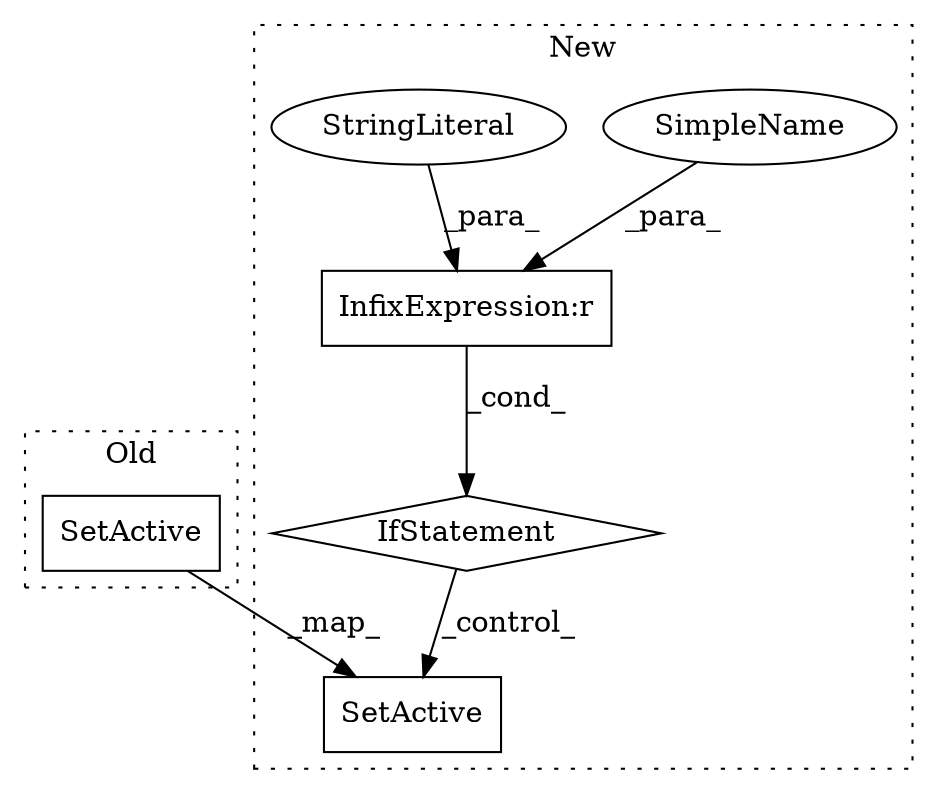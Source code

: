 digraph G {
subgraph cluster0 {
1 [label="SetActive" a="32" s="-1,-1" l="0,0" shape="box"];
label = "Old";
style="dotted";
}
subgraph cluster1 {
2 [label="SetActive" a="32" s="-1,-1" l="0,0" shape="box"];
3 [label="InfixExpression:r" a="27" s="-1" l="0" shape="box"];
4 [label="SimpleName" a="42" s="-1" l="0" shape="ellipse"];
5 [label="IfStatement" a="25" s="-1,-1" l="0,0" shape="diamond"];
6 [label="StringLiteral" a="45" s="-1" l="0" shape="ellipse"];
label = "New";
style="dotted";
}
1 -> 2 [label="_map_"];
3 -> 5 [label="_cond_"];
4 -> 3 [label="_para_"];
5 -> 2 [label="_control_"];
6 -> 3 [label="_para_"];
}